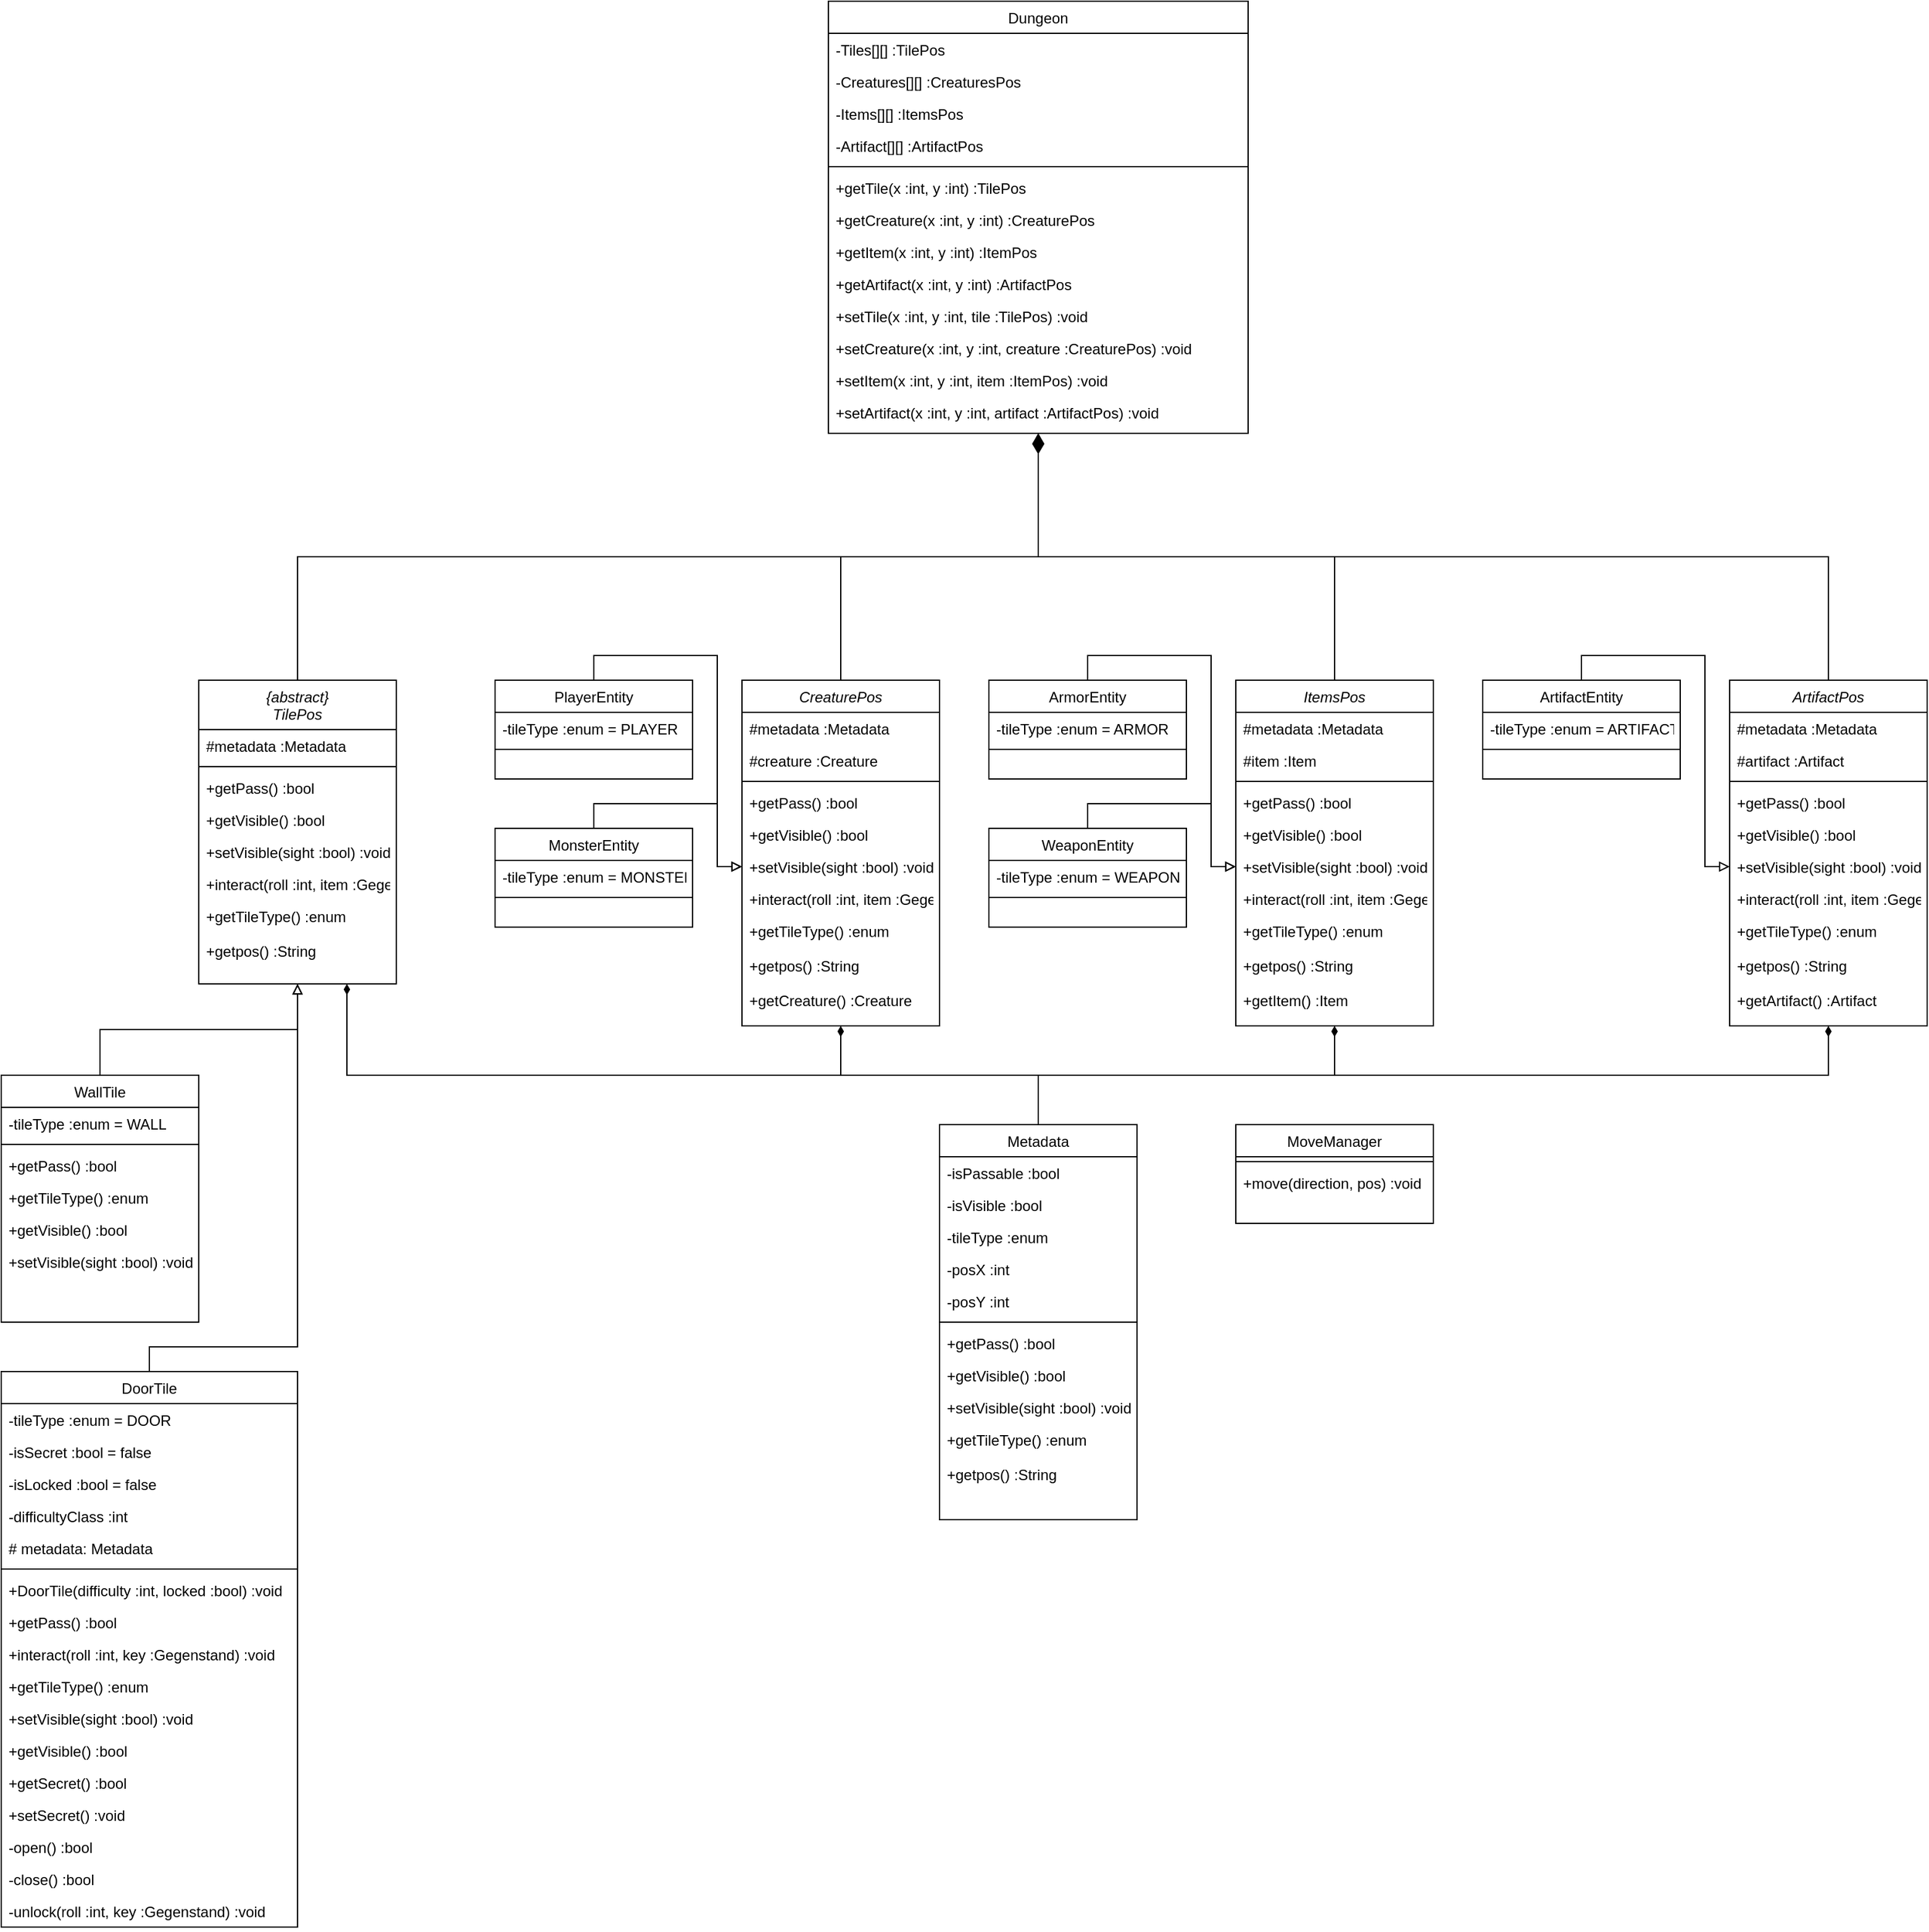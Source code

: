 <mxfile version="20.2.3" type="device"><diagram id="C5RBs43oDa-KdzZeNtuy" name="Page-1"><mxGraphModel dx="954" dy="619" grid="1" gridSize="10" guides="1" tooltips="1" connect="1" arrows="1" fold="1" page="1" pageScale="1" pageWidth="827" pageHeight="1169" math="0" shadow="0"><root><mxCell id="WIyWlLk6GJQsqaUBKTNV-0"/><mxCell id="WIyWlLk6GJQsqaUBKTNV-1" parent="WIyWlLk6GJQsqaUBKTNV-0"/><mxCell id="zkfFHV4jXpPFQw0GAbJ--17" value="Dungeon" style="swimlane;fontStyle=0;align=center;verticalAlign=top;childLayout=stackLayout;horizontal=1;startSize=26;horizontalStack=0;resizeParent=1;resizeLast=0;collapsible=1;marginBottom=0;rounded=0;shadow=0;strokeWidth=1;" parent="WIyWlLk6GJQsqaUBKTNV-1" vertex="1"><mxGeometry x="670" y="10" width="340" height="350" as="geometry"><mxRectangle x="550" y="140" width="160" height="26" as="alternateBounds"/></mxGeometry></mxCell><mxCell id="zkfFHV4jXpPFQw0GAbJ--20" value="-Tiles[][] :TilePos" style="text;align=left;verticalAlign=top;spacingLeft=4;spacingRight=4;overflow=hidden;rotatable=0;points=[[0,0.5],[1,0.5]];portConstraint=eastwest;rounded=0;shadow=0;html=0;" parent="zkfFHV4jXpPFQw0GAbJ--17" vertex="1"><mxGeometry y="26" width="340" height="26" as="geometry"/></mxCell><mxCell id="PS70Gu1x6uE5e5fiVmqN-112" value="-Creatures[][] :CreaturesPos" style="text;align=left;verticalAlign=top;spacingLeft=4;spacingRight=4;overflow=hidden;rotatable=0;points=[[0,0.5],[1,0.5]];portConstraint=eastwest;rounded=0;shadow=0;html=0;" parent="zkfFHV4jXpPFQw0GAbJ--17" vertex="1"><mxGeometry y="52" width="340" height="26" as="geometry"/></mxCell><mxCell id="PS70Gu1x6uE5e5fiVmqN-113" value="-Items[][] :ItemsPos" style="text;align=left;verticalAlign=top;spacingLeft=4;spacingRight=4;overflow=hidden;rotatable=0;points=[[0,0.5],[1,0.5]];portConstraint=eastwest;rounded=0;shadow=0;html=0;" parent="zkfFHV4jXpPFQw0GAbJ--17" vertex="1"><mxGeometry y="78" width="340" height="26" as="geometry"/></mxCell><mxCell id="PS70Gu1x6uE5e5fiVmqN-114" value="-Artifact[][] :ArtifactPos" style="text;align=left;verticalAlign=top;spacingLeft=4;spacingRight=4;overflow=hidden;rotatable=0;points=[[0,0.5],[1,0.5]];portConstraint=eastwest;rounded=0;shadow=0;html=0;" parent="zkfFHV4jXpPFQw0GAbJ--17" vertex="1"><mxGeometry y="104" width="340" height="26" as="geometry"/></mxCell><mxCell id="zkfFHV4jXpPFQw0GAbJ--23" value="" style="line;html=1;strokeWidth=1;align=left;verticalAlign=middle;spacingTop=-1;spacingLeft=3;spacingRight=3;rotatable=0;labelPosition=right;points=[];portConstraint=eastwest;" parent="zkfFHV4jXpPFQw0GAbJ--17" vertex="1"><mxGeometry y="130" width="340" height="8" as="geometry"/></mxCell><mxCell id="PS70Gu1x6uE5e5fiVmqN-88" value="+getTile(x :int, y :int) :TilePos" style="text;align=left;verticalAlign=top;spacingLeft=4;spacingRight=4;overflow=hidden;rotatable=0;points=[[0,0.5],[1,0.5]];portConstraint=eastwest;rounded=0;shadow=0;html=0;" parent="zkfFHV4jXpPFQw0GAbJ--17" vertex="1"><mxGeometry y="138" width="340" height="26" as="geometry"/></mxCell><mxCell id="PS70Gu1x6uE5e5fiVmqN-133" value="+getCreature(x :int, y :int) :CreaturePos" style="text;align=left;verticalAlign=top;spacingLeft=4;spacingRight=4;overflow=hidden;rotatable=0;points=[[0,0.5],[1,0.5]];portConstraint=eastwest;rounded=0;shadow=0;html=0;" parent="zkfFHV4jXpPFQw0GAbJ--17" vertex="1"><mxGeometry y="164" width="340" height="26" as="geometry"/></mxCell><mxCell id="PS70Gu1x6uE5e5fiVmqN-136" value="+getItem(x :int, y :int) :ItemPos" style="text;align=left;verticalAlign=top;spacingLeft=4;spacingRight=4;overflow=hidden;rotatable=0;points=[[0,0.5],[1,0.5]];portConstraint=eastwest;rounded=0;shadow=0;html=0;" parent="zkfFHV4jXpPFQw0GAbJ--17" vertex="1"><mxGeometry y="190" width="340" height="26" as="geometry"/></mxCell><mxCell id="PS70Gu1x6uE5e5fiVmqN-138" value="+getArtifact(x :int, y :int) :ArtifactPos" style="text;align=left;verticalAlign=top;spacingLeft=4;spacingRight=4;overflow=hidden;rotatable=0;points=[[0,0.5],[1,0.5]];portConstraint=eastwest;rounded=0;shadow=0;html=0;" parent="zkfFHV4jXpPFQw0GAbJ--17" vertex="1"><mxGeometry y="216" width="340" height="26" as="geometry"/></mxCell><mxCell id="PS70Gu1x6uE5e5fiVmqN-89" value="+setTile(x :int, y :int, tile :TilePos) :void" style="text;align=left;verticalAlign=top;spacingLeft=4;spacingRight=4;overflow=hidden;rotatable=0;points=[[0,0.5],[1,0.5]];portConstraint=eastwest;rounded=0;shadow=0;html=0;" parent="zkfFHV4jXpPFQw0GAbJ--17" vertex="1"><mxGeometry y="242" width="340" height="26" as="geometry"/></mxCell><mxCell id="PS70Gu1x6uE5e5fiVmqN-134" value="+setCreature(x :int, y :int, creature :CreaturePos) :void" style="text;align=left;verticalAlign=top;spacingLeft=4;spacingRight=4;overflow=hidden;rotatable=0;points=[[0,0.5],[1,0.5]];portConstraint=eastwest;rounded=0;shadow=0;html=0;" parent="zkfFHV4jXpPFQw0GAbJ--17" vertex="1"><mxGeometry y="268" width="340" height="26" as="geometry"/></mxCell><mxCell id="PS70Gu1x6uE5e5fiVmqN-139" value="+setItem(x :int, y :int, item :ItemPos) :void" style="text;align=left;verticalAlign=top;spacingLeft=4;spacingRight=4;overflow=hidden;rotatable=0;points=[[0,0.5],[1,0.5]];portConstraint=eastwest;rounded=0;shadow=0;html=0;" parent="zkfFHV4jXpPFQw0GAbJ--17" vertex="1"><mxGeometry y="294" width="340" height="26" as="geometry"/></mxCell><mxCell id="PS70Gu1x6uE5e5fiVmqN-137" value="+setArtifact(x :int, y :int, artifact :ArtifactPos) :void" style="text;align=left;verticalAlign=top;spacingLeft=4;spacingRight=4;overflow=hidden;rotatable=0;points=[[0,0.5],[1,0.5]];portConstraint=eastwest;rounded=0;shadow=0;html=0;" parent="zkfFHV4jXpPFQw0GAbJ--17" vertex="1"><mxGeometry y="320" width="340" height="26" as="geometry"/></mxCell><mxCell id="PS70Gu1x6uE5e5fiVmqN-29" style="edgeStyle=orthogonalEdgeStyle;rounded=0;orthogonalLoop=1;jettySize=auto;html=1;exitX=0.5;exitY=0;exitDx=0;exitDy=0;entryX=0.5;entryY=1;entryDx=0;entryDy=0;endArrow=block;endFill=0;" parent="WIyWlLk6GJQsqaUBKTNV-1" source="PS70Gu1x6uE5e5fiVmqN-0" target="zkfFHV4jXpPFQw0GAbJ--13" edge="1"><mxGeometry relative="1" as="geometry"/></mxCell><mxCell id="PS70Gu1x6uE5e5fiVmqN-0" value="WallTile" style="swimlane;fontStyle=0;align=center;verticalAlign=top;childLayout=stackLayout;horizontal=1;startSize=26;horizontalStack=0;resizeParent=1;resizeLast=0;collapsible=1;marginBottom=0;rounded=0;shadow=0;strokeWidth=1;" parent="WIyWlLk6GJQsqaUBKTNV-1" vertex="1"><mxGeometry y="880" width="160" height="200" as="geometry"><mxRectangle x="340" y="380" width="170" height="26" as="alternateBounds"/></mxGeometry></mxCell><mxCell id="PS70Gu1x6uE5e5fiVmqN-51" value="-tileType :enum = WALL " style="text;align=left;verticalAlign=top;spacingLeft=4;spacingRight=4;overflow=hidden;rotatable=0;points=[[0,0.5],[1,0.5]];portConstraint=eastwest;" parent="PS70Gu1x6uE5e5fiVmqN-0" vertex="1"><mxGeometry y="26" width="160" height="26" as="geometry"/></mxCell><mxCell id="PS70Gu1x6uE5e5fiVmqN-2" value="" style="line;html=1;strokeWidth=1;align=left;verticalAlign=middle;spacingTop=-1;spacingLeft=3;spacingRight=3;rotatable=0;labelPosition=right;points=[];portConstraint=eastwest;" parent="PS70Gu1x6uE5e5fiVmqN-0" vertex="1"><mxGeometry y="52" width="160" height="8" as="geometry"/></mxCell><mxCell id="PS70Gu1x6uE5e5fiVmqN-10" value="+getPass() :bool" style="text;align=left;verticalAlign=top;spacingLeft=4;spacingRight=4;overflow=hidden;rotatable=0;points=[[0,0.5],[1,0.5]];portConstraint=eastwest;" parent="PS70Gu1x6uE5e5fiVmqN-0" vertex="1"><mxGeometry y="60" width="160" height="26" as="geometry"/></mxCell><mxCell id="PS70Gu1x6uE5e5fiVmqN-41" value="+getTileType() :enum" style="text;align=left;verticalAlign=top;spacingLeft=4;spacingRight=4;overflow=hidden;rotatable=0;points=[[0,0.5],[1,0.5]];portConstraint=eastwest;" parent="PS70Gu1x6uE5e5fiVmqN-0" vertex="1"><mxGeometry y="86" width="160" height="26" as="geometry"/></mxCell><mxCell id="PS70Gu1x6uE5e5fiVmqN-94" value="+getVisible() :bool" style="text;align=left;verticalAlign=top;spacingLeft=4;spacingRight=4;overflow=hidden;rotatable=0;points=[[0,0.5],[1,0.5]];portConstraint=eastwest;" parent="PS70Gu1x6uE5e5fiVmqN-0" vertex="1"><mxGeometry y="112" width="160" height="26" as="geometry"/></mxCell><mxCell id="PS70Gu1x6uE5e5fiVmqN-95" value="+setVisible(sight :bool) :void" style="text;align=left;verticalAlign=top;spacingLeft=4;spacingRight=4;overflow=hidden;rotatable=0;points=[[0,0.5],[1,0.5]];portConstraint=eastwest;" parent="PS70Gu1x6uE5e5fiVmqN-0" vertex="1"><mxGeometry y="138" width="160" height="26" as="geometry"/></mxCell><mxCell id="PS70Gu1x6uE5e5fiVmqN-54" style="edgeStyle=orthogonalEdgeStyle;rounded=0;orthogonalLoop=1;jettySize=auto;html=1;exitX=0.5;exitY=0;exitDx=0;exitDy=0;entryX=0.5;entryY=1;entryDx=0;entryDy=0;endArrow=block;endFill=0;" parent="WIyWlLk6GJQsqaUBKTNV-1" source="PS70Gu1x6uE5e5fiVmqN-3" target="zkfFHV4jXpPFQw0GAbJ--13" edge="1"><mxGeometry relative="1" as="geometry"><Array as="points"><mxPoint x="120" y="1100"/><mxPoint x="240" y="1100"/></Array></mxGeometry></mxCell><mxCell id="PS70Gu1x6uE5e5fiVmqN-3" value="DoorTile" style="swimlane;fontStyle=0;align=center;verticalAlign=top;childLayout=stackLayout;horizontal=1;startSize=26;horizontalStack=0;resizeParent=1;resizeLast=0;collapsible=1;marginBottom=0;rounded=0;shadow=0;strokeWidth=1;" parent="WIyWlLk6GJQsqaUBKTNV-1" vertex="1"><mxGeometry y="1120" width="240" height="450" as="geometry"><mxRectangle x="340" y="380" width="170" height="26" as="alternateBounds"/></mxGeometry></mxCell><mxCell id="PS70Gu1x6uE5e5fiVmqN-52" value="-tileType :enum = DOOR " style="text;align=left;verticalAlign=top;spacingLeft=4;spacingRight=4;overflow=hidden;rotatable=0;points=[[0,0.5],[1,0.5]];portConstraint=eastwest;" parent="PS70Gu1x6uE5e5fiVmqN-3" vertex="1"><mxGeometry y="26" width="240" height="26" as="geometry"/></mxCell><mxCell id="EE4IMQtA73zTbWgukpLD-77" value="-isSecret :bool = false" style="text;align=left;verticalAlign=top;spacingLeft=4;spacingRight=4;overflow=hidden;rotatable=0;points=[[0,0.5],[1,0.5]];portConstraint=eastwest;" parent="PS70Gu1x6uE5e5fiVmqN-3" vertex="1"><mxGeometry y="52" width="240" height="26" as="geometry"/></mxCell><mxCell id="PS70Gu1x6uE5e5fiVmqN-17" value="-isLocked :bool = false" style="text;align=left;verticalAlign=top;spacingLeft=4;spacingRight=4;overflow=hidden;rotatable=0;points=[[0,0.5],[1,0.5]];portConstraint=eastwest;" parent="PS70Gu1x6uE5e5fiVmqN-3" vertex="1"><mxGeometry y="78" width="240" height="26" as="geometry"/></mxCell><mxCell id="PS70Gu1x6uE5e5fiVmqN-12" value="-difficultyClass :int " style="text;align=left;verticalAlign=top;spacingLeft=4;spacingRight=4;overflow=hidden;rotatable=0;points=[[0,0.5],[1,0.5]];portConstraint=eastwest;" parent="PS70Gu1x6uE5e5fiVmqN-3" vertex="1"><mxGeometry y="104" width="240" height="26" as="geometry"/></mxCell><mxCell id="x622s4qv-MEoTVyjsFhC-0" value="# metadata: Metadata" style="text;align=left;verticalAlign=top;spacingLeft=4;spacingRight=4;overflow=hidden;rotatable=0;points=[[0,0.5],[1,0.5]];portConstraint=eastwest;" vertex="1" parent="PS70Gu1x6uE5e5fiVmqN-3"><mxGeometry y="130" width="240" height="26" as="geometry"/></mxCell><mxCell id="PS70Gu1x6uE5e5fiVmqN-5" value="" style="line;html=1;strokeWidth=1;align=left;verticalAlign=middle;spacingTop=-1;spacingLeft=3;spacingRight=3;rotatable=0;labelPosition=right;points=[];portConstraint=eastwest;" parent="PS70Gu1x6uE5e5fiVmqN-3" vertex="1"><mxGeometry y="156" width="240" height="8" as="geometry"/></mxCell><mxCell id="PS70Gu1x6uE5e5fiVmqN-13" value="+DoorTile(difficulty :int, locked :bool) :void" style="text;align=left;verticalAlign=top;spacingLeft=4;spacingRight=4;overflow=hidden;rotatable=0;points=[[0,0.5],[1,0.5]];portConstraint=eastwest;" parent="PS70Gu1x6uE5e5fiVmqN-3" vertex="1"><mxGeometry y="164" width="240" height="26" as="geometry"/></mxCell><mxCell id="PS70Gu1x6uE5e5fiVmqN-14" value="+getPass() :bool" style="text;align=left;verticalAlign=top;spacingLeft=4;spacingRight=4;overflow=hidden;rotatable=0;points=[[0,0.5],[1,0.5]];portConstraint=eastwest;" parent="PS70Gu1x6uE5e5fiVmqN-3" vertex="1"><mxGeometry y="190" width="240" height="26" as="geometry"/></mxCell><mxCell id="PS70Gu1x6uE5e5fiVmqN-20" value="+interact(roll :int, key :Gegenstand) :void" style="text;align=left;verticalAlign=top;spacingLeft=4;spacingRight=4;overflow=hidden;rotatable=0;points=[[0,0.5],[1,0.5]];portConstraint=eastwest;" parent="PS70Gu1x6uE5e5fiVmqN-3" vertex="1"><mxGeometry y="216" width="240" height="26" as="geometry"/></mxCell><mxCell id="PS70Gu1x6uE5e5fiVmqN-40" value="+getTileType() :enum" style="text;align=left;verticalAlign=top;spacingLeft=4;spacingRight=4;overflow=hidden;rotatable=0;points=[[0,0.5],[1,0.5]];portConstraint=eastwest;" parent="PS70Gu1x6uE5e5fiVmqN-3" vertex="1"><mxGeometry y="242" width="240" height="26" as="geometry"/></mxCell><mxCell id="PS70Gu1x6uE5e5fiVmqN-97" value="+setVisible(sight :bool) :void" style="text;align=left;verticalAlign=top;spacingLeft=4;spacingRight=4;overflow=hidden;rotatable=0;points=[[0,0.5],[1,0.5]];portConstraint=eastwest;" parent="PS70Gu1x6uE5e5fiVmqN-3" vertex="1"><mxGeometry y="268" width="240" height="26" as="geometry"/></mxCell><mxCell id="PS70Gu1x6uE5e5fiVmqN-96" value="+getVisible() :bool" style="text;align=left;verticalAlign=top;spacingLeft=4;spacingRight=4;overflow=hidden;rotatable=0;points=[[0,0.5],[1,0.5]];portConstraint=eastwest;" parent="PS70Gu1x6uE5e5fiVmqN-3" vertex="1"><mxGeometry y="294" width="240" height="26" as="geometry"/></mxCell><mxCell id="EE4IMQtA73zTbWgukpLD-78" value="+getSecret() :bool" style="text;align=left;verticalAlign=top;spacingLeft=4;spacingRight=4;overflow=hidden;rotatable=0;points=[[0,0.5],[1,0.5]];portConstraint=eastwest;" parent="PS70Gu1x6uE5e5fiVmqN-3" vertex="1"><mxGeometry y="320" width="240" height="26" as="geometry"/></mxCell><mxCell id="EE4IMQtA73zTbWgukpLD-79" value="+setSecret() :void" style="text;align=left;verticalAlign=top;spacingLeft=4;spacingRight=4;overflow=hidden;rotatable=0;points=[[0,0.5],[1,0.5]];portConstraint=eastwest;" parent="PS70Gu1x6uE5e5fiVmqN-3" vertex="1"><mxGeometry y="346" width="240" height="26" as="geometry"/></mxCell><mxCell id="PS70Gu1x6uE5e5fiVmqN-11" value="-open() :bool" style="text;align=left;verticalAlign=top;spacingLeft=4;spacingRight=4;overflow=hidden;rotatable=0;points=[[0,0.5],[1,0.5]];portConstraint=eastwest;" parent="PS70Gu1x6uE5e5fiVmqN-3" vertex="1"><mxGeometry y="372" width="240" height="26" as="geometry"/></mxCell><mxCell id="PS70Gu1x6uE5e5fiVmqN-15" value="-close() :bool" style="text;align=left;verticalAlign=top;spacingLeft=4;spacingRight=4;overflow=hidden;rotatable=0;points=[[0,0.5],[1,0.5]];portConstraint=eastwest;" parent="PS70Gu1x6uE5e5fiVmqN-3" vertex="1"><mxGeometry y="398" width="240" height="26" as="geometry"/></mxCell><mxCell id="PS70Gu1x6uE5e5fiVmqN-19" value="-unlock(roll :int, key :Gegenstand) :void" style="text;align=left;verticalAlign=top;spacingLeft=4;spacingRight=4;overflow=hidden;rotatable=0;points=[[0,0.5],[1,0.5]];portConstraint=eastwest;" parent="PS70Gu1x6uE5e5fiVmqN-3" vertex="1"><mxGeometry y="424" width="240" height="26" as="geometry"/></mxCell><mxCell id="PS70Gu1x6uE5e5fiVmqN-33" value="" style="endArrow=none;html=1;endSize=12;startArrow=diamondThin;startSize=14;startFill=1;edgeStyle=orthogonalEdgeStyle;align=left;verticalAlign=bottom;rounded=0;endFill=0;exitX=0.5;exitY=1;exitDx=0;exitDy=0;entryX=0.5;entryY=0;entryDx=0;entryDy=0;" parent="WIyWlLk6GJQsqaUBKTNV-1" source="zkfFHV4jXpPFQw0GAbJ--17" target="zkfFHV4jXpPFQw0GAbJ--13" edge="1"><mxGeometry x="-0.5" y="10" relative="1" as="geometry"><mxPoint x="330" y="390" as="sourcePoint"/><mxPoint x="490" y="390" as="targetPoint"/><mxPoint as="offset"/></mxGeometry></mxCell><mxCell id="zkfFHV4jXpPFQw0GAbJ--13" value="{abstract}&#10;TilePos" style="swimlane;fontStyle=2;align=center;verticalAlign=top;childLayout=stackLayout;horizontal=1;startSize=40;horizontalStack=0;resizeParent=1;resizeLast=0;collapsible=1;marginBottom=0;rounded=0;shadow=0;strokeWidth=1;" parent="WIyWlLk6GJQsqaUBKTNV-1" vertex="1"><mxGeometry x="160" y="560" width="160" height="246" as="geometry"><mxRectangle x="340" y="380" width="170" height="26" as="alternateBounds"/></mxGeometry></mxCell><mxCell id="EE4IMQtA73zTbWgukpLD-96" value="#metadata :Metadata" style="text;align=left;verticalAlign=top;spacingLeft=4;spacingRight=4;overflow=hidden;rotatable=0;points=[[0,0.5],[1,0.5]];portConstraint=eastwest;" parent="zkfFHV4jXpPFQw0GAbJ--13" vertex="1"><mxGeometry y="40" width="160" height="26" as="geometry"/></mxCell><mxCell id="zkfFHV4jXpPFQw0GAbJ--15" value="" style="line;html=1;strokeWidth=1;align=left;verticalAlign=middle;spacingTop=-1;spacingLeft=3;spacingRight=3;rotatable=0;labelPosition=right;points=[];portConstraint=eastwest;" parent="zkfFHV4jXpPFQw0GAbJ--13" vertex="1"><mxGeometry y="66" width="160" height="8" as="geometry"/></mxCell><mxCell id="PS70Gu1x6uE5e5fiVmqN-6" value="+getPass() :bool" style="text;align=left;verticalAlign=top;spacingLeft=4;spacingRight=4;overflow=hidden;rotatable=0;points=[[0,0.5],[1,0.5]];portConstraint=eastwest;" parent="zkfFHV4jXpPFQw0GAbJ--13" vertex="1"><mxGeometry y="74" width="160" height="26" as="geometry"/></mxCell><mxCell id="PS70Gu1x6uE5e5fiVmqN-92" value="+getVisible() :bool" style="text;align=left;verticalAlign=top;spacingLeft=4;spacingRight=4;overflow=hidden;rotatable=0;points=[[0,0.5],[1,0.5]];portConstraint=eastwest;" parent="zkfFHV4jXpPFQw0GAbJ--13" vertex="1"><mxGeometry y="100" width="160" height="26" as="geometry"/></mxCell><mxCell id="PS70Gu1x6uE5e5fiVmqN-93" value="+setVisible(sight :bool) :void" style="text;align=left;verticalAlign=top;spacingLeft=4;spacingRight=4;overflow=hidden;rotatable=0;points=[[0,0.5],[1,0.5]];portConstraint=eastwest;" parent="zkfFHV4jXpPFQw0GAbJ--13" vertex="1"><mxGeometry y="126" width="160" height="26" as="geometry"/></mxCell><mxCell id="PS70Gu1x6uE5e5fiVmqN-18" value="+interact(roll :int, item :Gegendstand) :void" style="text;align=left;verticalAlign=top;spacingLeft=4;spacingRight=4;overflow=hidden;rotatable=0;points=[[0,0.5],[1,0.5]];portConstraint=eastwest;" parent="zkfFHV4jXpPFQw0GAbJ--13" vertex="1"><mxGeometry y="152" width="160" height="26" as="geometry"/></mxCell><mxCell id="PS70Gu1x6uE5e5fiVmqN-38" value="+getTileType() :enum" style="text;align=left;verticalAlign=top;spacingLeft=4;spacingRight=4;overflow=hidden;rotatable=0;points=[[0,0.5],[1,0.5]];portConstraint=eastwest;" parent="zkfFHV4jXpPFQw0GAbJ--13" vertex="1"><mxGeometry y="178" width="160" height="28" as="geometry"/></mxCell><mxCell id="PS70Gu1x6uE5e5fiVmqN-117" value="+getpos() :String" style="text;align=left;verticalAlign=top;spacingLeft=4;spacingRight=4;overflow=hidden;rotatable=0;points=[[0,0.5],[1,0.5]];portConstraint=eastwest;" parent="zkfFHV4jXpPFQw0GAbJ--13" vertex="1"><mxGeometry y="206" width="160" height="28" as="geometry"/></mxCell><mxCell id="EE4IMQtA73zTbWgukpLD-74" style="edgeStyle=orthogonalEdgeStyle;rounded=0;orthogonalLoop=1;jettySize=auto;html=1;exitX=0.5;exitY=0;exitDx=0;exitDy=0;entryX=0.5;entryY=1;entryDx=0;entryDy=0;" parent="WIyWlLk6GJQsqaUBKTNV-1" source="PS70Gu1x6uE5e5fiVmqN-140" target="zkfFHV4jXpPFQw0GAbJ--17" edge="1"><mxGeometry relative="1" as="geometry"/></mxCell><mxCell id="PS70Gu1x6uE5e5fiVmqN-140" value="CreaturePos" style="swimlane;fontStyle=2;align=center;verticalAlign=top;childLayout=stackLayout;horizontal=1;startSize=26;horizontalStack=0;resizeParent=1;resizeLast=0;collapsible=1;marginBottom=0;rounded=0;shadow=0;strokeWidth=1;" parent="WIyWlLk6GJQsqaUBKTNV-1" vertex="1"><mxGeometry x="600" y="560" width="160" height="280" as="geometry"><mxRectangle x="340" y="380" width="170" height="26" as="alternateBounds"/></mxGeometry></mxCell><mxCell id="EE4IMQtA73zTbWgukpLD-97" value="#metadata :Metadata" style="text;align=left;verticalAlign=top;spacingLeft=4;spacingRight=4;overflow=hidden;rotatable=0;points=[[0,0.5],[1,0.5]];portConstraint=eastwest;" parent="PS70Gu1x6uE5e5fiVmqN-140" vertex="1"><mxGeometry y="26" width="160" height="26" as="geometry"/></mxCell><mxCell id="PS70Gu1x6uE5e5fiVmqN-168" value="#creature :Creature " style="text;align=left;verticalAlign=top;spacingLeft=4;spacingRight=4;overflow=hidden;rotatable=0;points=[[0,0.5],[1,0.5]];portConstraint=eastwest;" parent="PS70Gu1x6uE5e5fiVmqN-140" vertex="1"><mxGeometry y="52" width="160" height="26" as="geometry"/></mxCell><mxCell id="PS70Gu1x6uE5e5fiVmqN-146" value="" style="line;html=1;strokeWidth=1;align=left;verticalAlign=middle;spacingTop=-1;spacingLeft=3;spacingRight=3;rotatable=0;labelPosition=right;points=[];portConstraint=eastwest;" parent="PS70Gu1x6uE5e5fiVmqN-140" vertex="1"><mxGeometry y="78" width="160" height="8" as="geometry"/></mxCell><mxCell id="PS70Gu1x6uE5e5fiVmqN-147" value="+getPass() :bool" style="text;align=left;verticalAlign=top;spacingLeft=4;spacingRight=4;overflow=hidden;rotatable=0;points=[[0,0.5],[1,0.5]];portConstraint=eastwest;" parent="PS70Gu1x6uE5e5fiVmqN-140" vertex="1"><mxGeometry y="86" width="160" height="26" as="geometry"/></mxCell><mxCell id="PS70Gu1x6uE5e5fiVmqN-148" value="+getVisible() :bool" style="text;align=left;verticalAlign=top;spacingLeft=4;spacingRight=4;overflow=hidden;rotatable=0;points=[[0,0.5],[1,0.5]];portConstraint=eastwest;" parent="PS70Gu1x6uE5e5fiVmqN-140" vertex="1"><mxGeometry y="112" width="160" height="26" as="geometry"/></mxCell><mxCell id="PS70Gu1x6uE5e5fiVmqN-149" value="+setVisible(sight :bool) :void" style="text;align=left;verticalAlign=top;spacingLeft=4;spacingRight=4;overflow=hidden;rotatable=0;points=[[0,0.5],[1,0.5]];portConstraint=eastwest;" parent="PS70Gu1x6uE5e5fiVmqN-140" vertex="1"><mxGeometry y="138" width="160" height="26" as="geometry"/></mxCell><mxCell id="PS70Gu1x6uE5e5fiVmqN-150" value="+interact(roll :int, item :Gegendstand) :void" style="text;align=left;verticalAlign=top;spacingLeft=4;spacingRight=4;overflow=hidden;rotatable=0;points=[[0,0.5],[1,0.5]];portConstraint=eastwest;" parent="PS70Gu1x6uE5e5fiVmqN-140" vertex="1"><mxGeometry y="164" width="160" height="26" as="geometry"/></mxCell><mxCell id="PS70Gu1x6uE5e5fiVmqN-151" value="+getTileType() :enum" style="text;align=left;verticalAlign=top;spacingLeft=4;spacingRight=4;overflow=hidden;rotatable=0;points=[[0,0.5],[1,0.5]];portConstraint=eastwest;" parent="PS70Gu1x6uE5e5fiVmqN-140" vertex="1"><mxGeometry y="190" width="160" height="28" as="geometry"/></mxCell><mxCell id="PS70Gu1x6uE5e5fiVmqN-152" value="+getpos() :String" style="text;align=left;verticalAlign=top;spacingLeft=4;spacingRight=4;overflow=hidden;rotatable=0;points=[[0,0.5],[1,0.5]];portConstraint=eastwest;" parent="PS70Gu1x6uE5e5fiVmqN-140" vertex="1"><mxGeometry y="218" width="160" height="28" as="geometry"/></mxCell><mxCell id="PS70Gu1x6uE5e5fiVmqN-171" value="+getCreature() :Creature" style="text;align=left;verticalAlign=top;spacingLeft=4;spacingRight=4;overflow=hidden;rotatable=0;points=[[0,0.5],[1,0.5]];portConstraint=eastwest;" parent="PS70Gu1x6uE5e5fiVmqN-140" vertex="1"><mxGeometry y="246" width="160" height="28" as="geometry"/></mxCell><mxCell id="PS70Gu1x6uE5e5fiVmqN-172" style="edgeStyle=orthogonalEdgeStyle;rounded=0;orthogonalLoop=1;jettySize=auto;html=1;exitX=0.5;exitY=0;exitDx=0;exitDy=0;entryX=0;entryY=0.5;entryDx=0;entryDy=0;endArrow=block;endFill=0;" parent="WIyWlLk6GJQsqaUBKTNV-1" source="PS70Gu1x6uE5e5fiVmqN-153" target="PS70Gu1x6uE5e5fiVmqN-149" edge="1"><mxGeometry relative="1" as="geometry"/></mxCell><mxCell id="PS70Gu1x6uE5e5fiVmqN-153" value="MonsterEntity" style="swimlane;fontStyle=0;align=center;verticalAlign=top;childLayout=stackLayout;horizontal=1;startSize=26;horizontalStack=0;resizeParent=1;resizeLast=0;collapsible=1;marginBottom=0;rounded=0;shadow=0;strokeWidth=1;" parent="WIyWlLk6GJQsqaUBKTNV-1" vertex="1"><mxGeometry x="400" y="680" width="160" height="80" as="geometry"><mxRectangle x="340" y="380" width="170" height="26" as="alternateBounds"/></mxGeometry></mxCell><mxCell id="PS70Gu1x6uE5e5fiVmqN-169" value="-tileType :enum = MONSTER " style="text;align=left;verticalAlign=top;spacingLeft=4;spacingRight=4;overflow=hidden;rotatable=0;points=[[0,0.5],[1,0.5]];portConstraint=eastwest;" parent="PS70Gu1x6uE5e5fiVmqN-153" vertex="1"><mxGeometry y="26" width="160" height="26" as="geometry"/></mxCell><mxCell id="PS70Gu1x6uE5e5fiVmqN-159" value="" style="line;html=1;strokeWidth=1;align=left;verticalAlign=middle;spacingTop=-1;spacingLeft=3;spacingRight=3;rotatable=0;labelPosition=right;points=[];portConstraint=eastwest;" parent="PS70Gu1x6uE5e5fiVmqN-153" vertex="1"><mxGeometry y="52" width="160" height="8" as="geometry"/></mxCell><mxCell id="PS70Gu1x6uE5e5fiVmqN-173" style="edgeStyle=orthogonalEdgeStyle;rounded=0;orthogonalLoop=1;jettySize=auto;html=1;exitX=0.5;exitY=0;exitDx=0;exitDy=0;entryX=0;entryY=0.5;entryDx=0;entryDy=0;endArrow=block;endFill=0;" parent="WIyWlLk6GJQsqaUBKTNV-1" source="PS70Gu1x6uE5e5fiVmqN-166" target="PS70Gu1x6uE5e5fiVmqN-149" edge="1"><mxGeometry relative="1" as="geometry"/></mxCell><mxCell id="PS70Gu1x6uE5e5fiVmqN-166" value="PlayerEntity" style="swimlane;fontStyle=0;align=center;verticalAlign=top;childLayout=stackLayout;horizontal=1;startSize=26;horizontalStack=0;resizeParent=1;resizeLast=0;collapsible=1;marginBottom=0;rounded=0;shadow=0;strokeWidth=1;" parent="WIyWlLk6GJQsqaUBKTNV-1" vertex="1"><mxGeometry x="400" y="560" width="160" height="80" as="geometry"><mxRectangle x="340" y="380" width="170" height="26" as="alternateBounds"/></mxGeometry></mxCell><mxCell id="PS70Gu1x6uE5e5fiVmqN-170" value="-tileType :enum = PLAYER " style="text;align=left;verticalAlign=top;spacingLeft=4;spacingRight=4;overflow=hidden;rotatable=0;points=[[0,0.5],[1,0.5]];portConstraint=eastwest;" parent="PS70Gu1x6uE5e5fiVmqN-166" vertex="1"><mxGeometry y="26" width="160" height="26" as="geometry"/></mxCell><mxCell id="PS70Gu1x6uE5e5fiVmqN-167" value="" style="line;html=1;strokeWidth=1;align=left;verticalAlign=middle;spacingTop=-1;spacingLeft=3;spacingRight=3;rotatable=0;labelPosition=right;points=[];portConstraint=eastwest;" parent="PS70Gu1x6uE5e5fiVmqN-166" vertex="1"><mxGeometry y="52" width="160" height="8" as="geometry"/></mxCell><mxCell id="EE4IMQtA73zTbWgukpLD-75" style="edgeStyle=orthogonalEdgeStyle;rounded=0;orthogonalLoop=1;jettySize=auto;html=1;exitX=0.5;exitY=0;exitDx=0;exitDy=0;entryX=0.5;entryY=1;entryDx=0;entryDy=0;" parent="WIyWlLk6GJQsqaUBKTNV-1" source="EE4IMQtA73zTbWgukpLD-0" target="zkfFHV4jXpPFQw0GAbJ--17" edge="1"><mxGeometry relative="1" as="geometry"/></mxCell><mxCell id="EE4IMQtA73zTbWgukpLD-0" value="ItemsPos" style="swimlane;fontStyle=2;align=center;verticalAlign=top;childLayout=stackLayout;horizontal=1;startSize=26;horizontalStack=0;resizeParent=1;resizeLast=0;collapsible=1;marginBottom=0;rounded=0;shadow=0;strokeWidth=1;" parent="WIyWlLk6GJQsqaUBKTNV-1" vertex="1"><mxGeometry x="1000" y="560" width="160" height="280" as="geometry"><mxRectangle x="340" y="380" width="170" height="26" as="alternateBounds"/></mxGeometry></mxCell><mxCell id="EE4IMQtA73zTbWgukpLD-98" value="#metadata :Metadata" style="text;align=left;verticalAlign=top;spacingLeft=4;spacingRight=4;overflow=hidden;rotatable=0;points=[[0,0.5],[1,0.5]];portConstraint=eastwest;" parent="EE4IMQtA73zTbWgukpLD-0" vertex="1"><mxGeometry y="26" width="160" height="26" as="geometry"/></mxCell><mxCell id="EE4IMQtA73zTbWgukpLD-6" value="#item :Item " style="text;align=left;verticalAlign=top;spacingLeft=4;spacingRight=4;overflow=hidden;rotatable=0;points=[[0,0.5],[1,0.5]];portConstraint=eastwest;" parent="EE4IMQtA73zTbWgukpLD-0" vertex="1"><mxGeometry y="52" width="160" height="26" as="geometry"/></mxCell><mxCell id="EE4IMQtA73zTbWgukpLD-7" value="" style="line;html=1;strokeWidth=1;align=left;verticalAlign=middle;spacingTop=-1;spacingLeft=3;spacingRight=3;rotatable=0;labelPosition=right;points=[];portConstraint=eastwest;" parent="EE4IMQtA73zTbWgukpLD-0" vertex="1"><mxGeometry y="78" width="160" height="8" as="geometry"/></mxCell><mxCell id="EE4IMQtA73zTbWgukpLD-8" value="+getPass() :bool" style="text;align=left;verticalAlign=top;spacingLeft=4;spacingRight=4;overflow=hidden;rotatable=0;points=[[0,0.5],[1,0.5]];portConstraint=eastwest;" parent="EE4IMQtA73zTbWgukpLD-0" vertex="1"><mxGeometry y="86" width="160" height="26" as="geometry"/></mxCell><mxCell id="EE4IMQtA73zTbWgukpLD-9" value="+getVisible() :bool" style="text;align=left;verticalAlign=top;spacingLeft=4;spacingRight=4;overflow=hidden;rotatable=0;points=[[0,0.5],[1,0.5]];portConstraint=eastwest;" parent="EE4IMQtA73zTbWgukpLD-0" vertex="1"><mxGeometry y="112" width="160" height="26" as="geometry"/></mxCell><mxCell id="EE4IMQtA73zTbWgukpLD-10" value="+setVisible(sight :bool) :void" style="text;align=left;verticalAlign=top;spacingLeft=4;spacingRight=4;overflow=hidden;rotatable=0;points=[[0,0.5],[1,0.5]];portConstraint=eastwest;" parent="EE4IMQtA73zTbWgukpLD-0" vertex="1"><mxGeometry y="138" width="160" height="26" as="geometry"/></mxCell><mxCell id="EE4IMQtA73zTbWgukpLD-11" value="+interact(roll :int, item :Gegendstand) :void" style="text;align=left;verticalAlign=top;spacingLeft=4;spacingRight=4;overflow=hidden;rotatable=0;points=[[0,0.5],[1,0.5]];portConstraint=eastwest;" parent="EE4IMQtA73zTbWgukpLD-0" vertex="1"><mxGeometry y="164" width="160" height="26" as="geometry"/></mxCell><mxCell id="EE4IMQtA73zTbWgukpLD-12" value="+getTileType() :enum" style="text;align=left;verticalAlign=top;spacingLeft=4;spacingRight=4;overflow=hidden;rotatable=0;points=[[0,0.5],[1,0.5]];portConstraint=eastwest;" parent="EE4IMQtA73zTbWgukpLD-0" vertex="1"><mxGeometry y="190" width="160" height="28" as="geometry"/></mxCell><mxCell id="EE4IMQtA73zTbWgukpLD-13" value="+getpos() :String" style="text;align=left;verticalAlign=top;spacingLeft=4;spacingRight=4;overflow=hidden;rotatable=0;points=[[0,0.5],[1,0.5]];portConstraint=eastwest;" parent="EE4IMQtA73zTbWgukpLD-0" vertex="1"><mxGeometry y="218" width="160" height="28" as="geometry"/></mxCell><mxCell id="EE4IMQtA73zTbWgukpLD-14" value="+getItem() :Item" style="text;align=left;verticalAlign=top;spacingLeft=4;spacingRight=4;overflow=hidden;rotatable=0;points=[[0,0.5],[1,0.5]];portConstraint=eastwest;" parent="EE4IMQtA73zTbWgukpLD-0" vertex="1"><mxGeometry y="246" width="160" height="28" as="geometry"/></mxCell><mxCell id="EE4IMQtA73zTbWgukpLD-15" style="edgeStyle=orthogonalEdgeStyle;rounded=0;orthogonalLoop=1;jettySize=auto;html=1;exitX=0.5;exitY=0;exitDx=0;exitDy=0;entryX=0;entryY=0.5;entryDx=0;entryDy=0;endArrow=block;endFill=0;" parent="WIyWlLk6GJQsqaUBKTNV-1" source="EE4IMQtA73zTbWgukpLD-16" target="EE4IMQtA73zTbWgukpLD-10" edge="1"><mxGeometry relative="1" as="geometry"/></mxCell><mxCell id="EE4IMQtA73zTbWgukpLD-16" value="ArmorEntity" style="swimlane;fontStyle=0;align=center;verticalAlign=top;childLayout=stackLayout;horizontal=1;startSize=26;horizontalStack=0;resizeParent=1;resizeLast=0;collapsible=1;marginBottom=0;rounded=0;shadow=0;strokeWidth=1;" parent="WIyWlLk6GJQsqaUBKTNV-1" vertex="1"><mxGeometry x="800" y="560" width="160" height="80" as="geometry"><mxRectangle x="340" y="380" width="170" height="26" as="alternateBounds"/></mxGeometry></mxCell><mxCell id="EE4IMQtA73zTbWgukpLD-17" value="-tileType :enum = ARMOR " style="text;align=left;verticalAlign=top;spacingLeft=4;spacingRight=4;overflow=hidden;rotatable=0;points=[[0,0.5],[1,0.5]];portConstraint=eastwest;" parent="EE4IMQtA73zTbWgukpLD-16" vertex="1"><mxGeometry y="26" width="160" height="26" as="geometry"/></mxCell><mxCell id="EE4IMQtA73zTbWgukpLD-18" value="" style="line;html=1;strokeWidth=1;align=left;verticalAlign=middle;spacingTop=-1;spacingLeft=3;spacingRight=3;rotatable=0;labelPosition=right;points=[];portConstraint=eastwest;" parent="EE4IMQtA73zTbWgukpLD-16" vertex="1"><mxGeometry y="52" width="160" height="8" as="geometry"/></mxCell><mxCell id="EE4IMQtA73zTbWgukpLD-27" style="edgeStyle=orthogonalEdgeStyle;rounded=0;orthogonalLoop=1;jettySize=auto;html=1;exitX=0.5;exitY=0;exitDx=0;exitDy=0;entryX=0;entryY=0.5;entryDx=0;entryDy=0;endArrow=block;endFill=0;" parent="WIyWlLk6GJQsqaUBKTNV-1" source="EE4IMQtA73zTbWgukpLD-24" target="EE4IMQtA73zTbWgukpLD-10" edge="1"><mxGeometry relative="1" as="geometry"/></mxCell><mxCell id="EE4IMQtA73zTbWgukpLD-24" value="WeaponEntity" style="swimlane;fontStyle=0;align=center;verticalAlign=top;childLayout=stackLayout;horizontal=1;startSize=26;horizontalStack=0;resizeParent=1;resizeLast=0;collapsible=1;marginBottom=0;rounded=0;shadow=0;strokeWidth=1;" parent="WIyWlLk6GJQsqaUBKTNV-1" vertex="1"><mxGeometry x="800" y="680" width="160" height="80" as="geometry"><mxRectangle x="340" y="380" width="170" height="26" as="alternateBounds"/></mxGeometry></mxCell><mxCell id="EE4IMQtA73zTbWgukpLD-25" value="-tileType :enum = WEAPON " style="text;align=left;verticalAlign=top;spacingLeft=4;spacingRight=4;overflow=hidden;rotatable=0;points=[[0,0.5],[1,0.5]];portConstraint=eastwest;" parent="EE4IMQtA73zTbWgukpLD-24" vertex="1"><mxGeometry y="26" width="160" height="26" as="geometry"/></mxCell><mxCell id="EE4IMQtA73zTbWgukpLD-26" value="" style="line;html=1;strokeWidth=1;align=left;verticalAlign=middle;spacingTop=-1;spacingLeft=3;spacingRight=3;rotatable=0;labelPosition=right;points=[];portConstraint=eastwest;" parent="EE4IMQtA73zTbWgukpLD-24" vertex="1"><mxGeometry y="52" width="160" height="8" as="geometry"/></mxCell><mxCell id="EE4IMQtA73zTbWgukpLD-73" style="edgeStyle=orthogonalEdgeStyle;rounded=0;orthogonalLoop=1;jettySize=auto;html=1;exitX=0.5;exitY=0;exitDx=0;exitDy=0;entryX=0;entryY=0.5;entryDx=0;entryDy=0;endArrow=block;endFill=0;" parent="WIyWlLk6GJQsqaUBKTNV-1" source="EE4IMQtA73zTbWgukpLD-53" target="EE4IMQtA73zTbWgukpLD-67" edge="1"><mxGeometry relative="1" as="geometry"/></mxCell><mxCell id="EE4IMQtA73zTbWgukpLD-53" value="ArtifactEntity" style="swimlane;fontStyle=0;align=center;verticalAlign=top;childLayout=stackLayout;horizontal=1;startSize=26;horizontalStack=0;resizeParent=1;resizeLast=0;collapsible=1;marginBottom=0;rounded=0;shadow=0;strokeWidth=1;" parent="WIyWlLk6GJQsqaUBKTNV-1" vertex="1"><mxGeometry x="1200" y="560" width="160" height="80" as="geometry"><mxRectangle x="340" y="380" width="170" height="26" as="alternateBounds"/></mxGeometry></mxCell><mxCell id="EE4IMQtA73zTbWgukpLD-54" value="-tileType :enum = ARTIFACT" style="text;align=left;verticalAlign=top;spacingLeft=4;spacingRight=4;overflow=hidden;rotatable=0;points=[[0,0.5],[1,0.5]];portConstraint=eastwest;" parent="EE4IMQtA73zTbWgukpLD-53" vertex="1"><mxGeometry y="26" width="160" height="26" as="geometry"/></mxCell><mxCell id="EE4IMQtA73zTbWgukpLD-55" value="" style="line;html=1;strokeWidth=1;align=left;verticalAlign=middle;spacingTop=-1;spacingLeft=3;spacingRight=3;rotatable=0;labelPosition=right;points=[];portConstraint=eastwest;" parent="EE4IMQtA73zTbWgukpLD-53" vertex="1"><mxGeometry y="52" width="160" height="8" as="geometry"/></mxCell><mxCell id="EE4IMQtA73zTbWgukpLD-76" style="edgeStyle=orthogonalEdgeStyle;rounded=0;orthogonalLoop=1;jettySize=auto;html=1;exitX=0.5;exitY=0;exitDx=0;exitDy=0;entryX=0.5;entryY=1;entryDx=0;entryDy=0;" parent="WIyWlLk6GJQsqaUBKTNV-1" source="EE4IMQtA73zTbWgukpLD-56" target="zkfFHV4jXpPFQw0GAbJ--17" edge="1"><mxGeometry relative="1" as="geometry"/></mxCell><mxCell id="EE4IMQtA73zTbWgukpLD-56" value="ArtifactPos" style="swimlane;fontStyle=2;align=center;verticalAlign=top;childLayout=stackLayout;horizontal=1;startSize=26;horizontalStack=0;resizeParent=1;resizeLast=0;collapsible=1;marginBottom=0;rounded=0;shadow=0;strokeWidth=1;" parent="WIyWlLk6GJQsqaUBKTNV-1" vertex="1"><mxGeometry x="1400" y="560" width="160" height="280" as="geometry"><mxRectangle x="340" y="380" width="170" height="26" as="alternateBounds"/></mxGeometry></mxCell><mxCell id="EE4IMQtA73zTbWgukpLD-99" value="#metadata :Metadata" style="text;align=left;verticalAlign=top;spacingLeft=4;spacingRight=4;overflow=hidden;rotatable=0;points=[[0,0.5],[1,0.5]];portConstraint=eastwest;" parent="EE4IMQtA73zTbWgukpLD-56" vertex="1"><mxGeometry y="26" width="160" height="26" as="geometry"/></mxCell><mxCell id="EE4IMQtA73zTbWgukpLD-63" value="#artifact :Artifact" style="text;align=left;verticalAlign=top;spacingLeft=4;spacingRight=4;overflow=hidden;rotatable=0;points=[[0,0.5],[1,0.5]];portConstraint=eastwest;" parent="EE4IMQtA73zTbWgukpLD-56" vertex="1"><mxGeometry y="52" width="160" height="26" as="geometry"/></mxCell><mxCell id="EE4IMQtA73zTbWgukpLD-64" value="" style="line;html=1;strokeWidth=1;align=left;verticalAlign=middle;spacingTop=-1;spacingLeft=3;spacingRight=3;rotatable=0;labelPosition=right;points=[];portConstraint=eastwest;" parent="EE4IMQtA73zTbWgukpLD-56" vertex="1"><mxGeometry y="78" width="160" height="8" as="geometry"/></mxCell><mxCell id="EE4IMQtA73zTbWgukpLD-65" value="+getPass() :bool" style="text;align=left;verticalAlign=top;spacingLeft=4;spacingRight=4;overflow=hidden;rotatable=0;points=[[0,0.5],[1,0.5]];portConstraint=eastwest;" parent="EE4IMQtA73zTbWgukpLD-56" vertex="1"><mxGeometry y="86" width="160" height="26" as="geometry"/></mxCell><mxCell id="EE4IMQtA73zTbWgukpLD-66" value="+getVisible() :bool" style="text;align=left;verticalAlign=top;spacingLeft=4;spacingRight=4;overflow=hidden;rotatable=0;points=[[0,0.5],[1,0.5]];portConstraint=eastwest;" parent="EE4IMQtA73zTbWgukpLD-56" vertex="1"><mxGeometry y="112" width="160" height="26" as="geometry"/></mxCell><mxCell id="EE4IMQtA73zTbWgukpLD-67" value="+setVisible(sight :bool) :void" style="text;align=left;verticalAlign=top;spacingLeft=4;spacingRight=4;overflow=hidden;rotatable=0;points=[[0,0.5],[1,0.5]];portConstraint=eastwest;" parent="EE4IMQtA73zTbWgukpLD-56" vertex="1"><mxGeometry y="138" width="160" height="26" as="geometry"/></mxCell><mxCell id="EE4IMQtA73zTbWgukpLD-68" value="+interact(roll :int, item :Gegendstand) :void" style="text;align=left;verticalAlign=top;spacingLeft=4;spacingRight=4;overflow=hidden;rotatable=0;points=[[0,0.5],[1,0.5]];portConstraint=eastwest;" parent="EE4IMQtA73zTbWgukpLD-56" vertex="1"><mxGeometry y="164" width="160" height="26" as="geometry"/></mxCell><mxCell id="EE4IMQtA73zTbWgukpLD-69" value="+getTileType() :enum" style="text;align=left;verticalAlign=top;spacingLeft=4;spacingRight=4;overflow=hidden;rotatable=0;points=[[0,0.5],[1,0.5]];portConstraint=eastwest;" parent="EE4IMQtA73zTbWgukpLD-56" vertex="1"><mxGeometry y="190" width="160" height="28" as="geometry"/></mxCell><mxCell id="EE4IMQtA73zTbWgukpLD-70" value="+getpos() :String" style="text;align=left;verticalAlign=top;spacingLeft=4;spacingRight=4;overflow=hidden;rotatable=0;points=[[0,0.5],[1,0.5]];portConstraint=eastwest;" parent="EE4IMQtA73zTbWgukpLD-56" vertex="1"><mxGeometry y="218" width="160" height="28" as="geometry"/></mxCell><mxCell id="EE4IMQtA73zTbWgukpLD-72" value="+getArtifact() :Artifact" style="text;align=left;verticalAlign=top;spacingLeft=4;spacingRight=4;overflow=hidden;rotatable=0;points=[[0,0.5],[1,0.5]];portConstraint=eastwest;" parent="EE4IMQtA73zTbWgukpLD-56" vertex="1"><mxGeometry y="246" width="160" height="28" as="geometry"/></mxCell><mxCell id="EE4IMQtA73zTbWgukpLD-100" style="edgeStyle=orthogonalEdgeStyle;rounded=0;orthogonalLoop=1;jettySize=auto;html=1;exitX=0.5;exitY=0;exitDx=0;exitDy=0;entryX=0.5;entryY=1;entryDx=0;entryDy=0;endArrow=diamondThin;endFill=1;" parent="WIyWlLk6GJQsqaUBKTNV-1" source="EE4IMQtA73zTbWgukpLD-80" target="PS70Gu1x6uE5e5fiVmqN-140" edge="1"><mxGeometry relative="1" as="geometry"/></mxCell><mxCell id="EE4IMQtA73zTbWgukpLD-101" style="edgeStyle=orthogonalEdgeStyle;rounded=0;orthogonalLoop=1;jettySize=auto;html=1;exitX=0.5;exitY=0;exitDx=0;exitDy=0;entryX=0.5;entryY=1;entryDx=0;entryDy=0;endArrow=diamondThin;endFill=1;" parent="WIyWlLk6GJQsqaUBKTNV-1" source="EE4IMQtA73zTbWgukpLD-80" target="EE4IMQtA73zTbWgukpLD-0" edge="1"><mxGeometry relative="1" as="geometry"/></mxCell><mxCell id="EE4IMQtA73zTbWgukpLD-102" style="edgeStyle=orthogonalEdgeStyle;rounded=0;orthogonalLoop=1;jettySize=auto;html=1;exitX=0.5;exitY=0;exitDx=0;exitDy=0;entryX=0.75;entryY=1;entryDx=0;entryDy=0;endArrow=diamondThin;endFill=1;" parent="WIyWlLk6GJQsqaUBKTNV-1" source="EE4IMQtA73zTbWgukpLD-80" target="zkfFHV4jXpPFQw0GAbJ--13" edge="1"><mxGeometry relative="1" as="geometry"><Array as="points"><mxPoint x="840" y="880"/><mxPoint x="280" y="880"/></Array></mxGeometry></mxCell><mxCell id="EE4IMQtA73zTbWgukpLD-103" style="edgeStyle=orthogonalEdgeStyle;rounded=0;orthogonalLoop=1;jettySize=auto;html=1;exitX=0.5;exitY=0;exitDx=0;exitDy=0;entryX=0.5;entryY=1;entryDx=0;entryDy=0;endArrow=diamondThin;endFill=1;" parent="WIyWlLk6GJQsqaUBKTNV-1" source="EE4IMQtA73zTbWgukpLD-80" target="EE4IMQtA73zTbWgukpLD-56" edge="1"><mxGeometry relative="1" as="geometry"/></mxCell><mxCell id="EE4IMQtA73zTbWgukpLD-80" value="Metadata" style="swimlane;fontStyle=0;align=center;verticalAlign=top;childLayout=stackLayout;horizontal=1;startSize=26;horizontalStack=0;resizeParent=1;resizeLast=0;collapsible=1;marginBottom=0;rounded=0;shadow=0;strokeWidth=1;" parent="WIyWlLk6GJQsqaUBKTNV-1" vertex="1"><mxGeometry x="760" y="920" width="160" height="320" as="geometry"><mxRectangle x="340" y="380" width="170" height="26" as="alternateBounds"/></mxGeometry></mxCell><mxCell id="EE4IMQtA73zTbWgukpLD-81" value="-isPassable :bool " style="text;align=left;verticalAlign=top;spacingLeft=4;spacingRight=4;overflow=hidden;rotatable=0;points=[[0,0.5],[1,0.5]];portConstraint=eastwest;" parent="EE4IMQtA73zTbWgukpLD-80" vertex="1"><mxGeometry y="26" width="160" height="26" as="geometry"/></mxCell><mxCell id="EE4IMQtA73zTbWgukpLD-82" value="-isVisible :bool " style="text;align=left;verticalAlign=top;spacingLeft=4;spacingRight=4;overflow=hidden;rotatable=0;points=[[0,0.5],[1,0.5]];portConstraint=eastwest;" parent="EE4IMQtA73zTbWgukpLD-80" vertex="1"><mxGeometry y="52" width="160" height="26" as="geometry"/></mxCell><mxCell id="EE4IMQtA73zTbWgukpLD-83" value="-tileType :enum " style="text;align=left;verticalAlign=top;spacingLeft=4;spacingRight=4;overflow=hidden;rotatable=0;points=[[0,0.5],[1,0.5]];portConstraint=eastwest;" parent="EE4IMQtA73zTbWgukpLD-80" vertex="1"><mxGeometry y="78" width="160" height="26" as="geometry"/></mxCell><mxCell id="EE4IMQtA73zTbWgukpLD-84" value="-posX :int " style="text;align=left;verticalAlign=top;spacingLeft=4;spacingRight=4;overflow=hidden;rotatable=0;points=[[0,0.5],[1,0.5]];portConstraint=eastwest;" parent="EE4IMQtA73zTbWgukpLD-80" vertex="1"><mxGeometry y="104" width="160" height="26" as="geometry"/></mxCell><mxCell id="EE4IMQtA73zTbWgukpLD-85" value="-posY :int " style="text;align=left;verticalAlign=top;spacingLeft=4;spacingRight=4;overflow=hidden;rotatable=0;points=[[0,0.5],[1,0.5]];portConstraint=eastwest;" parent="EE4IMQtA73zTbWgukpLD-80" vertex="1"><mxGeometry y="130" width="160" height="26" as="geometry"/></mxCell><mxCell id="EE4IMQtA73zTbWgukpLD-87" value="" style="line;html=1;strokeWidth=1;align=left;verticalAlign=middle;spacingTop=-1;spacingLeft=3;spacingRight=3;rotatable=0;labelPosition=right;points=[];portConstraint=eastwest;" parent="EE4IMQtA73zTbWgukpLD-80" vertex="1"><mxGeometry y="156" width="160" height="8" as="geometry"/></mxCell><mxCell id="EE4IMQtA73zTbWgukpLD-88" value="+getPass() :bool" style="text;align=left;verticalAlign=top;spacingLeft=4;spacingRight=4;overflow=hidden;rotatable=0;points=[[0,0.5],[1,0.5]];portConstraint=eastwest;" parent="EE4IMQtA73zTbWgukpLD-80" vertex="1"><mxGeometry y="164" width="160" height="26" as="geometry"/></mxCell><mxCell id="EE4IMQtA73zTbWgukpLD-89" value="+getVisible() :bool" style="text;align=left;verticalAlign=top;spacingLeft=4;spacingRight=4;overflow=hidden;rotatable=0;points=[[0,0.5],[1,0.5]];portConstraint=eastwest;" parent="EE4IMQtA73zTbWgukpLD-80" vertex="1"><mxGeometry y="190" width="160" height="26" as="geometry"/></mxCell><mxCell id="EE4IMQtA73zTbWgukpLD-90" value="+setVisible(sight :bool) :void" style="text;align=left;verticalAlign=top;spacingLeft=4;spacingRight=4;overflow=hidden;rotatable=0;points=[[0,0.5],[1,0.5]];portConstraint=eastwest;" parent="EE4IMQtA73zTbWgukpLD-80" vertex="1"><mxGeometry y="216" width="160" height="26" as="geometry"/></mxCell><mxCell id="EE4IMQtA73zTbWgukpLD-92" value="+getTileType() :enum" style="text;align=left;verticalAlign=top;spacingLeft=4;spacingRight=4;overflow=hidden;rotatable=0;points=[[0,0.5],[1,0.5]];portConstraint=eastwest;" parent="EE4IMQtA73zTbWgukpLD-80" vertex="1"><mxGeometry y="242" width="160" height="28" as="geometry"/></mxCell><mxCell id="EE4IMQtA73zTbWgukpLD-93" value="+getpos() :String" style="text;align=left;verticalAlign=top;spacingLeft=4;spacingRight=4;overflow=hidden;rotatable=0;points=[[0,0.5],[1,0.5]];portConstraint=eastwest;" parent="EE4IMQtA73zTbWgukpLD-80" vertex="1"><mxGeometry y="270" width="160" height="28" as="geometry"/></mxCell><mxCell id="EE4IMQtA73zTbWgukpLD-105" value="MoveManager" style="swimlane;fontStyle=0;align=center;verticalAlign=top;childLayout=stackLayout;horizontal=1;startSize=26;horizontalStack=0;resizeParent=1;resizeLast=0;collapsible=1;marginBottom=0;rounded=0;shadow=0;strokeWidth=1;" parent="WIyWlLk6GJQsqaUBKTNV-1" vertex="1"><mxGeometry x="1000" y="920" width="160" height="80" as="geometry"><mxRectangle x="340" y="380" width="170" height="26" as="alternateBounds"/></mxGeometry></mxCell><mxCell id="EE4IMQtA73zTbWgukpLD-111" value="" style="line;html=1;strokeWidth=1;align=left;verticalAlign=middle;spacingTop=-1;spacingLeft=3;spacingRight=3;rotatable=0;labelPosition=right;points=[];portConstraint=eastwest;" parent="EE4IMQtA73zTbWgukpLD-105" vertex="1"><mxGeometry y="26" width="160" height="8" as="geometry"/></mxCell><mxCell id="EE4IMQtA73zTbWgukpLD-116" value="+move(direction, pos) :void" style="text;align=left;verticalAlign=top;spacingLeft=4;spacingRight=4;overflow=hidden;rotatable=0;points=[[0,0.5],[1,0.5]];portConstraint=eastwest;" parent="EE4IMQtA73zTbWgukpLD-105" vertex="1"><mxGeometry y="34" width="160" height="28" as="geometry"/></mxCell></root></mxGraphModel></diagram></mxfile>